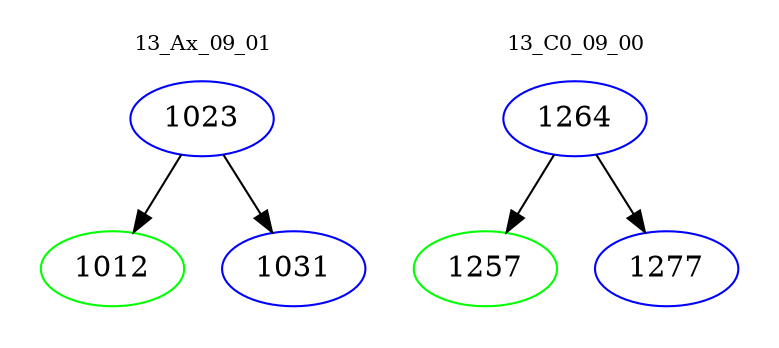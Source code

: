 digraph{
subgraph cluster_0 {
color = white
label = "13_Ax_09_01";
fontsize=10;
T0_1023 [label="1023", color="blue"]
T0_1023 -> T0_1012 [color="black"]
T0_1012 [label="1012", color="green"]
T0_1023 -> T0_1031 [color="black"]
T0_1031 [label="1031", color="blue"]
}
subgraph cluster_1 {
color = white
label = "13_C0_09_00";
fontsize=10;
T1_1264 [label="1264", color="blue"]
T1_1264 -> T1_1257 [color="black"]
T1_1257 [label="1257", color="green"]
T1_1264 -> T1_1277 [color="black"]
T1_1277 [label="1277", color="blue"]
}
}
